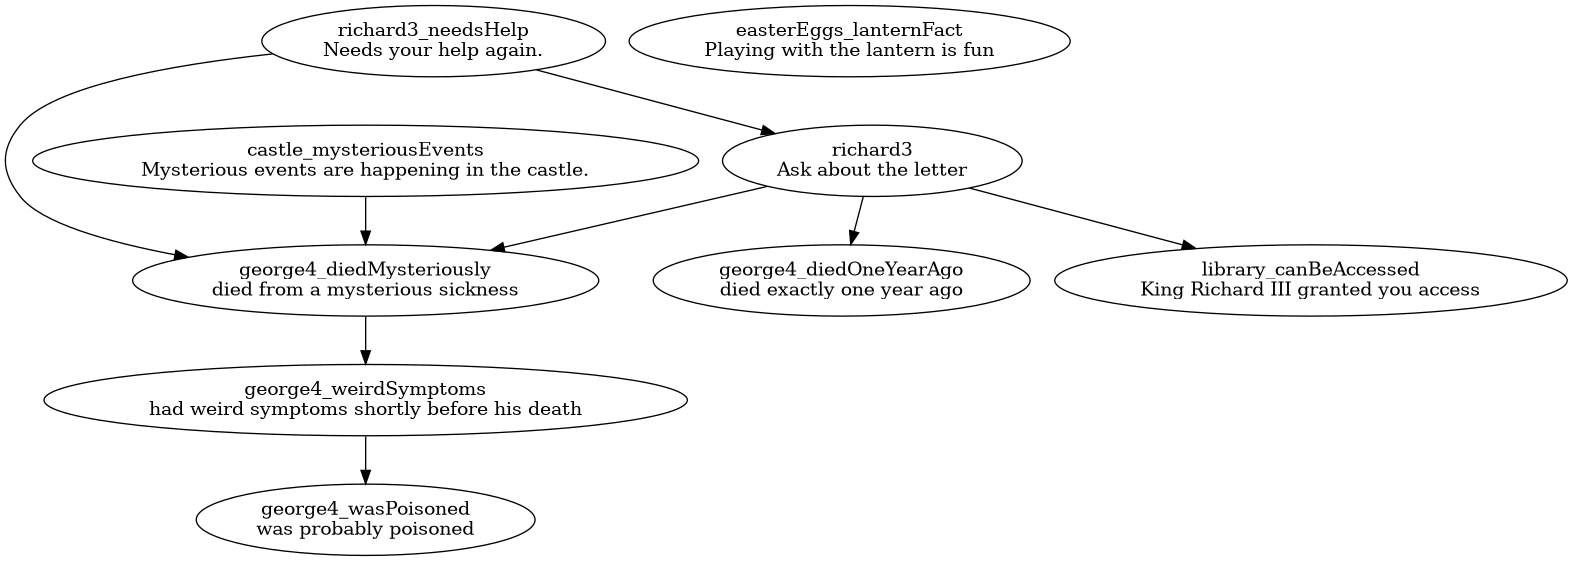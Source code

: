 @startuml
digraph facts {

richard3_needsHelp [label ="richard3_needsHelp\nNeeds your help again."]
george4_diedMysteriously [label ="george4_diedMysteriously\ndied from a mysterious sickness"]
george4_weirdSymptoms [label ="george4_weirdSymptoms\nhad weird symptoms shortly before his death"]
george4_wasPoisoned [label ="george4_wasPoisoned\nwas probably poisoned"]
george4_diedOneYearAgo [label ="george4_diedOneYearAgo\ndied exactly one year ago"]
castle_mysteriousEvents [label ="castle_mysteriousEvents\nMysterious events are happening in the castle."]
library_canBeAccessed [label ="library_canBeAccessed\nKing Richard III granted you access"]
easterEggs_lanternFact [label ="easterEggs_lanternFact\nPlaying with the lantern is fun"]

richard3_needsHelp -> george4_diedMysteriously
castle_mysteriousEvents -> george4_diedMysteriously
george4_diedMysteriously -> george4_weirdSymptoms
george4_weirdSymptoms -> george4_wasPoisoned

'archeologist
'richard3
richard3_Ask_about_the_letter [label ="richard3\nAsk about the letter"]
richard3_needsHelp -> richard3_Ask_about_the_letter
richard3_Ask_about_the_letter -> george4_diedOneYearAgo
richard3_Ask_about_the_letter -> george4_diedMysteriously
richard3_Ask_about_the_letter -> library_canBeAccessed

}
@enduml